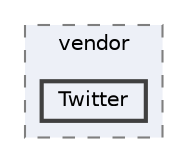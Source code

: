 digraph "dev.sharpishly.com/website/vendor/Twitter"
{
 // LATEX_PDF_SIZE
  bgcolor="transparent";
  edge [fontname=Helvetica,fontsize=10,labelfontname=Helvetica,labelfontsize=10];
  node [fontname=Helvetica,fontsize=10,shape=box,height=0.2,width=0.4];
  compound=true
  subgraph clusterdir_6031a4b2d1cb1e9d66cf451e65c1ec22 {
    graph [ bgcolor="#edf0f7", pencolor="grey50", label="vendor", fontname=Helvetica,fontsize=10 style="filled,dashed", URL="dir_6031a4b2d1cb1e9d66cf451e65c1ec22.html",tooltip=""]
  dir_827e9963f5ae165b6184bcb9a787fe66 [label="Twitter", fillcolor="#edf0f7", color="grey25", style="filled,bold", URL="dir_827e9963f5ae165b6184bcb9a787fe66.html",tooltip=""];
  }
}
